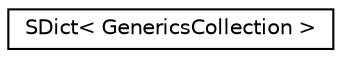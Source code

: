digraph "Graphical Class Hierarchy"
{
 // INTERACTIVE_SVG=YES
  edge [fontname="Helvetica",fontsize="10",labelfontname="Helvetica",labelfontsize="10"];
  node [fontname="Helvetica",fontsize="10",shape=record];
  rankdir="LR";
  Node0 [label="SDict\< GenericsCollection \>",height=0.2,width=0.4,color="black", fillcolor="white", style="filled",URL="$d1/d50/class_s_dict.html"];
}
